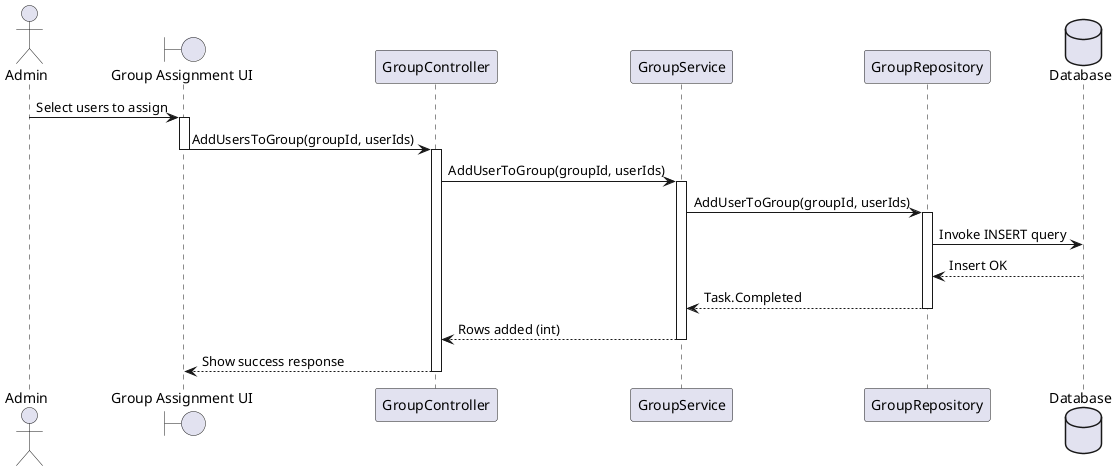 @startuml

actor Admin
boundary "Group Assignment UI" as UI
participant "GroupController" as Controller
participant "GroupService" as Service
participant "GroupRepository" as Repository
database "Database" as DB

Admin -> UI : Select users to assign
activate UI
UI -> Controller : AddUsersToGroup(groupId, userIds)
deactivate UI
activate Controller

Controller -> Service : AddUserToGroup(groupId, userIds)
activate Service

Service -> Repository : AddUserToGroup(groupId, userIds)
activate Repository

Repository -> DB : Invoke INSERT query
DB --> Repository : Insert OK
Repository --> Service : Task.Completed
deactivate Repository

Service --> Controller : Rows added (int)
deactivate Service

Controller --> UI : Show success response
deactivate Controller
@enduml
